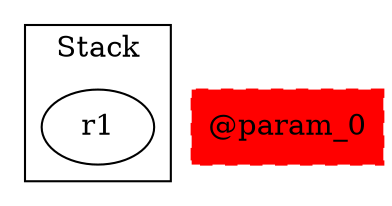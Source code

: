 digraph sample {
  rankDir="LR";
  subgraph cluster_0 {
    label="Stack"
    "r1"; 
  }
  "r1" -> { };
  "@param_0"[color="red", shape=box, style="filled,dashed"];
}
